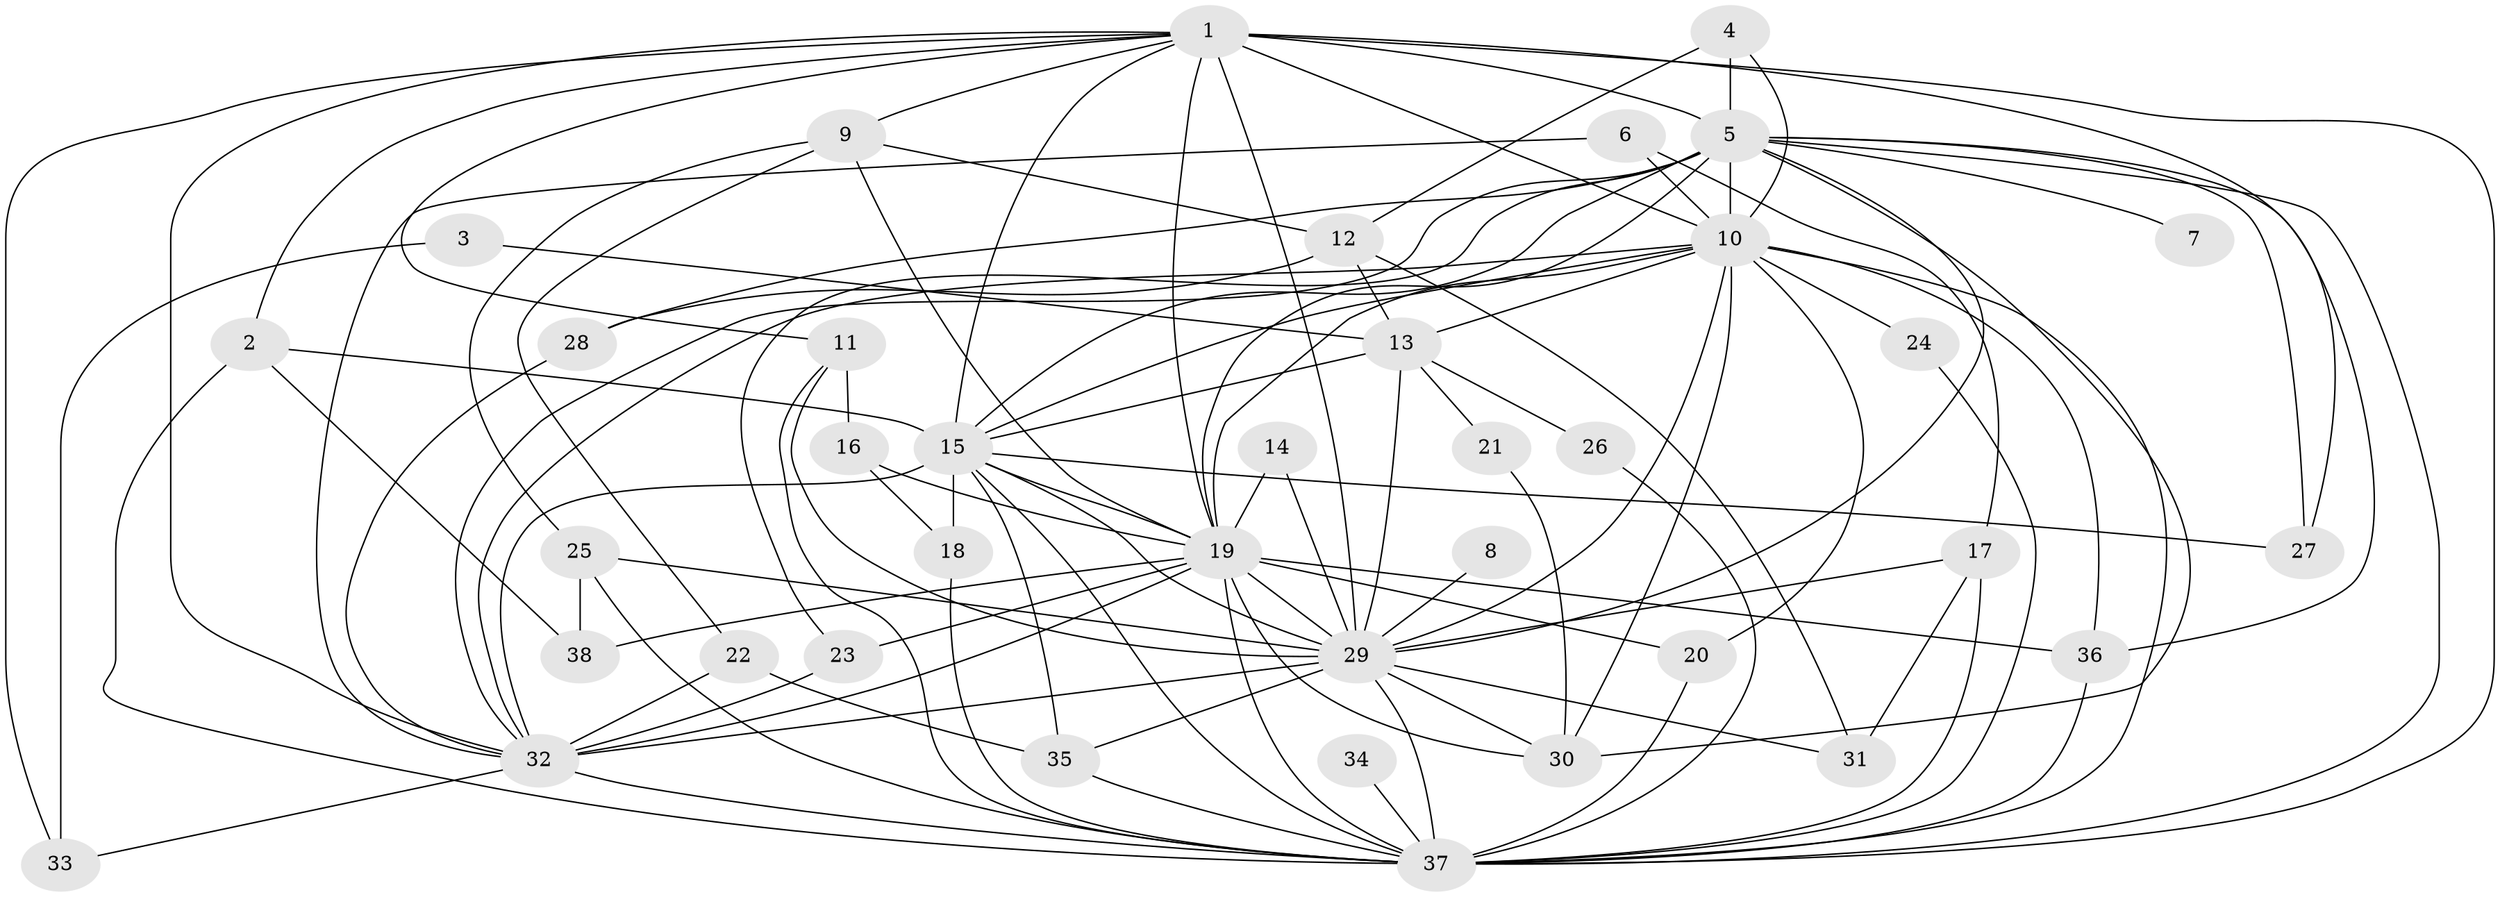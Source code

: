 // original degree distribution, {21: 0.013333333333333334, 16: 0.02666666666666667, 19: 0.013333333333333334, 20: 0.013333333333333334, 10: 0.013333333333333334, 24: 0.013333333333333334, 18: 0.013333333333333334, 15: 0.013333333333333334, 17: 0.013333333333333334, 4: 0.06666666666666667, 3: 0.2, 5: 0.04, 2: 0.5333333333333333, 8: 0.013333333333333334, 6: 0.013333333333333334}
// Generated by graph-tools (version 1.1) at 2025/01/03/09/25 03:01:33]
// undirected, 38 vertices, 104 edges
graph export_dot {
graph [start="1"]
  node [color=gray90,style=filled];
  1;
  2;
  3;
  4;
  5;
  6;
  7;
  8;
  9;
  10;
  11;
  12;
  13;
  14;
  15;
  16;
  17;
  18;
  19;
  20;
  21;
  22;
  23;
  24;
  25;
  26;
  27;
  28;
  29;
  30;
  31;
  32;
  33;
  34;
  35;
  36;
  37;
  38;
  1 -- 2 [weight=1.0];
  1 -- 5 [weight=2.0];
  1 -- 9 [weight=1.0];
  1 -- 10 [weight=4.0];
  1 -- 11 [weight=1.0];
  1 -- 15 [weight=2.0];
  1 -- 19 [weight=2.0];
  1 -- 27 [weight=1.0];
  1 -- 29 [weight=3.0];
  1 -- 32 [weight=2.0];
  1 -- 33 [weight=1.0];
  1 -- 37 [weight=4.0];
  2 -- 15 [weight=1.0];
  2 -- 37 [weight=1.0];
  2 -- 38 [weight=1.0];
  3 -- 13 [weight=1.0];
  3 -- 33 [weight=1.0];
  4 -- 5 [weight=1.0];
  4 -- 10 [weight=1.0];
  4 -- 12 [weight=1.0];
  5 -- 7 [weight=1.0];
  5 -- 10 [weight=1.0];
  5 -- 15 [weight=1.0];
  5 -- 19 [weight=1.0];
  5 -- 23 [weight=1.0];
  5 -- 27 [weight=1.0];
  5 -- 28 [weight=1.0];
  5 -- 29 [weight=2.0];
  5 -- 30 [weight=1.0];
  5 -- 32 [weight=1.0];
  5 -- 36 [weight=1.0];
  5 -- 37 [weight=2.0];
  6 -- 10 [weight=1.0];
  6 -- 17 [weight=1.0];
  6 -- 32 [weight=1.0];
  8 -- 29 [weight=1.0];
  9 -- 12 [weight=1.0];
  9 -- 19 [weight=1.0];
  9 -- 22 [weight=1.0];
  9 -- 25 [weight=1.0];
  10 -- 13 [weight=1.0];
  10 -- 15 [weight=1.0];
  10 -- 19 [weight=1.0];
  10 -- 20 [weight=1.0];
  10 -- 24 [weight=1.0];
  10 -- 29 [weight=2.0];
  10 -- 30 [weight=1.0];
  10 -- 32 [weight=1.0];
  10 -- 36 [weight=1.0];
  10 -- 37 [weight=3.0];
  11 -- 16 [weight=1.0];
  11 -- 29 [weight=1.0];
  11 -- 37 [weight=2.0];
  12 -- 13 [weight=2.0];
  12 -- 28 [weight=1.0];
  12 -- 31 [weight=1.0];
  13 -- 15 [weight=1.0];
  13 -- 21 [weight=1.0];
  13 -- 26 [weight=1.0];
  13 -- 29 [weight=1.0];
  14 -- 19 [weight=1.0];
  14 -- 29 [weight=1.0];
  15 -- 18 [weight=1.0];
  15 -- 19 [weight=2.0];
  15 -- 27 [weight=1.0];
  15 -- 29 [weight=1.0];
  15 -- 32 [weight=1.0];
  15 -- 35 [weight=1.0];
  15 -- 37 [weight=2.0];
  16 -- 18 [weight=1.0];
  16 -- 19 [weight=1.0];
  17 -- 29 [weight=1.0];
  17 -- 31 [weight=1.0];
  17 -- 37 [weight=2.0];
  18 -- 37 [weight=1.0];
  19 -- 20 [weight=1.0];
  19 -- 23 [weight=1.0];
  19 -- 29 [weight=1.0];
  19 -- 30 [weight=1.0];
  19 -- 32 [weight=1.0];
  19 -- 36 [weight=1.0];
  19 -- 37 [weight=3.0];
  19 -- 38 [weight=1.0];
  20 -- 37 [weight=1.0];
  21 -- 30 [weight=1.0];
  22 -- 32 [weight=1.0];
  22 -- 35 [weight=1.0];
  23 -- 32 [weight=1.0];
  24 -- 37 [weight=1.0];
  25 -- 29 [weight=1.0];
  25 -- 37 [weight=1.0];
  25 -- 38 [weight=1.0];
  26 -- 37 [weight=1.0];
  28 -- 32 [weight=1.0];
  29 -- 30 [weight=1.0];
  29 -- 31 [weight=1.0];
  29 -- 32 [weight=3.0];
  29 -- 35 [weight=1.0];
  29 -- 37 [weight=2.0];
  32 -- 33 [weight=1.0];
  32 -- 37 [weight=2.0];
  34 -- 37 [weight=3.0];
  35 -- 37 [weight=1.0];
  36 -- 37 [weight=1.0];
}
